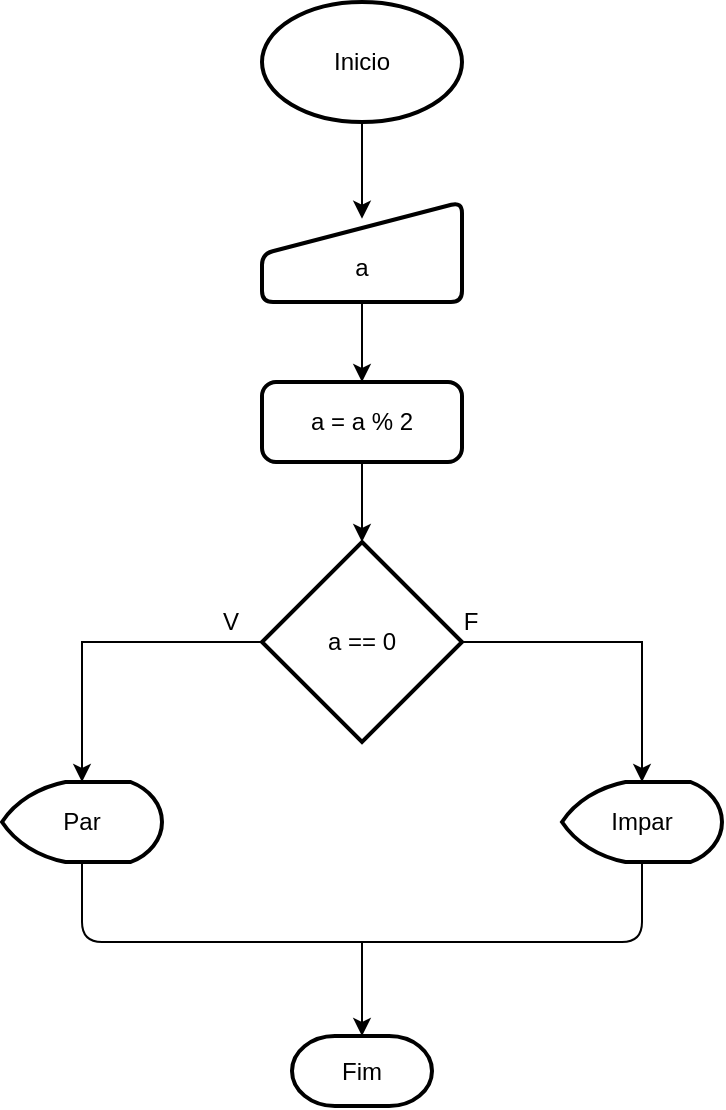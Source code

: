 <mxfile version="14.4.3" type="device"><diagram id="bQLQJDZsygZKNEGJ-ptf" name="Página-1"><mxGraphModel dx="583" dy="686" grid="1" gridSize="10" guides="1" tooltips="1" connect="1" arrows="1" fold="1" page="1" pageScale="1" pageWidth="827" pageHeight="1169" math="0" shadow="0"><root><mxCell id="0"/><mxCell id="1" parent="0"/><mxCell id="iJvmyLNegurbVUEeSp_i-3" style="edgeStyle=orthogonalEdgeStyle;rounded=0;orthogonalLoop=1;jettySize=auto;html=1;entryX=0.5;entryY=0.167;entryDx=0;entryDy=0;entryPerimeter=0;" edge="1" parent="1" source="iJvmyLNegurbVUEeSp_i-1" target="iJvmyLNegurbVUEeSp_i-2"><mxGeometry relative="1" as="geometry"/></mxCell><mxCell id="iJvmyLNegurbVUEeSp_i-1" value="Inicio" style="strokeWidth=2;html=1;shape=mxgraph.flowchart.start_1;whiteSpace=wrap;" vertex="1" parent="1"><mxGeometry x="370" y="50" width="100" height="60" as="geometry"/></mxCell><mxCell id="iJvmyLNegurbVUEeSp_i-5" style="edgeStyle=orthogonalEdgeStyle;rounded=0;orthogonalLoop=1;jettySize=auto;html=1;" edge="1" parent="1" source="iJvmyLNegurbVUEeSp_i-2" target="iJvmyLNegurbVUEeSp_i-4"><mxGeometry relative="1" as="geometry"/></mxCell><mxCell id="iJvmyLNegurbVUEeSp_i-2" value="&lt;br&gt;a" style="html=1;strokeWidth=2;shape=manualInput;whiteSpace=wrap;rounded=1;size=26;arcSize=11;" vertex="1" parent="1"><mxGeometry x="370" y="150" width="100" height="50" as="geometry"/></mxCell><mxCell id="iJvmyLNegurbVUEeSp_i-7" style="edgeStyle=orthogonalEdgeStyle;rounded=0;orthogonalLoop=1;jettySize=auto;html=1;" edge="1" parent="1" source="iJvmyLNegurbVUEeSp_i-4" target="iJvmyLNegurbVUEeSp_i-6"><mxGeometry relative="1" as="geometry"/></mxCell><mxCell id="iJvmyLNegurbVUEeSp_i-4" value="a = a % 2" style="rounded=1;whiteSpace=wrap;html=1;absoluteArcSize=1;arcSize=14;strokeWidth=2;" vertex="1" parent="1"><mxGeometry x="370" y="240" width="100" height="40" as="geometry"/></mxCell><mxCell id="iJvmyLNegurbVUEeSp_i-8" style="edgeStyle=orthogonalEdgeStyle;rounded=0;orthogonalLoop=1;jettySize=auto;html=1;entryX=0.5;entryY=0;entryDx=0;entryDy=0;entryPerimeter=0;" edge="1" parent="1" source="iJvmyLNegurbVUEeSp_i-6" target="iJvmyLNegurbVUEeSp_i-12"><mxGeometry relative="1" as="geometry"><mxPoint x="280" y="370" as="targetPoint"/></mxGeometry></mxCell><mxCell id="iJvmyLNegurbVUEeSp_i-10" style="edgeStyle=orthogonalEdgeStyle;rounded=0;orthogonalLoop=1;jettySize=auto;html=1;entryX=0.5;entryY=0;entryDx=0;entryDy=0;entryPerimeter=0;" edge="1" parent="1" source="iJvmyLNegurbVUEeSp_i-6" target="iJvmyLNegurbVUEeSp_i-13"><mxGeometry relative="1" as="geometry"><mxPoint x="550" y="370" as="targetPoint"/></mxGeometry></mxCell><mxCell id="iJvmyLNegurbVUEeSp_i-6" value="a == 0" style="strokeWidth=2;html=1;shape=mxgraph.flowchart.decision;whiteSpace=wrap;" vertex="1" parent="1"><mxGeometry x="370" y="320" width="100" height="100" as="geometry"/></mxCell><mxCell id="iJvmyLNegurbVUEeSp_i-9" value="V" style="text;html=1;align=center;verticalAlign=middle;resizable=0;points=[];autosize=1;" vertex="1" parent="1"><mxGeometry x="344" y="350" width="20" height="20" as="geometry"/></mxCell><mxCell id="iJvmyLNegurbVUEeSp_i-11" value="F" style="text;html=1;align=center;verticalAlign=middle;resizable=0;points=[];autosize=1;" vertex="1" parent="1"><mxGeometry x="464" y="350" width="20" height="20" as="geometry"/></mxCell><mxCell id="iJvmyLNegurbVUEeSp_i-12" value="Par" style="strokeWidth=2;html=1;shape=mxgraph.flowchart.display;whiteSpace=wrap;" vertex="1" parent="1"><mxGeometry x="240" y="440" width="80" height="40" as="geometry"/></mxCell><mxCell id="iJvmyLNegurbVUEeSp_i-13" value="Impar" style="strokeWidth=2;html=1;shape=mxgraph.flowchart.display;whiteSpace=wrap;" vertex="1" parent="1"><mxGeometry x="520" y="440" width="80" height="40" as="geometry"/></mxCell><mxCell id="iJvmyLNegurbVUEeSp_i-14" value="" style="endArrow=none;html=1;exitX=0.5;exitY=1;exitDx=0;exitDy=0;exitPerimeter=0;entryX=0.5;entryY=1;entryDx=0;entryDy=0;entryPerimeter=0;" edge="1" parent="1" source="iJvmyLNegurbVUEeSp_i-12" target="iJvmyLNegurbVUEeSp_i-13"><mxGeometry width="50" height="50" relative="1" as="geometry"><mxPoint x="410" y="550" as="sourcePoint"/><mxPoint x="460" y="500" as="targetPoint"/><Array as="points"><mxPoint x="280" y="520"/><mxPoint x="560" y="520"/></Array></mxGeometry></mxCell><mxCell id="iJvmyLNegurbVUEeSp_i-16" value="Fim" style="strokeWidth=2;html=1;shape=mxgraph.flowchart.terminator;whiteSpace=wrap;" vertex="1" parent="1"><mxGeometry x="385" y="567" width="70" height="35" as="geometry"/></mxCell><mxCell id="iJvmyLNegurbVUEeSp_i-17" value="" style="endArrow=classic;html=1;entryX=0.5;entryY=0;entryDx=0;entryDy=0;entryPerimeter=0;" edge="1" parent="1" target="iJvmyLNegurbVUEeSp_i-16"><mxGeometry width="50" height="50" relative="1" as="geometry"><mxPoint x="420" y="520" as="sourcePoint"/><mxPoint x="470" y="400" as="targetPoint"/></mxGeometry></mxCell></root></mxGraphModel></diagram></mxfile>